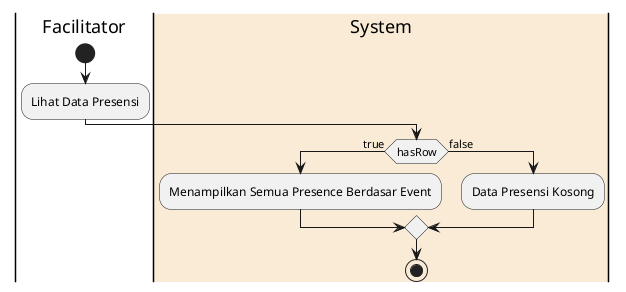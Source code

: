 @startuml
    |Facilitator|
    start
    :Lihat Data Presensi;
    |#AntiqueWhite|System|
    if(hasRow) then (true)
        :Menampilkan Semua Presence Berdasar Event;
    else (false)
        :Data Presensi Kosong;
    endif
    stop
@enduml